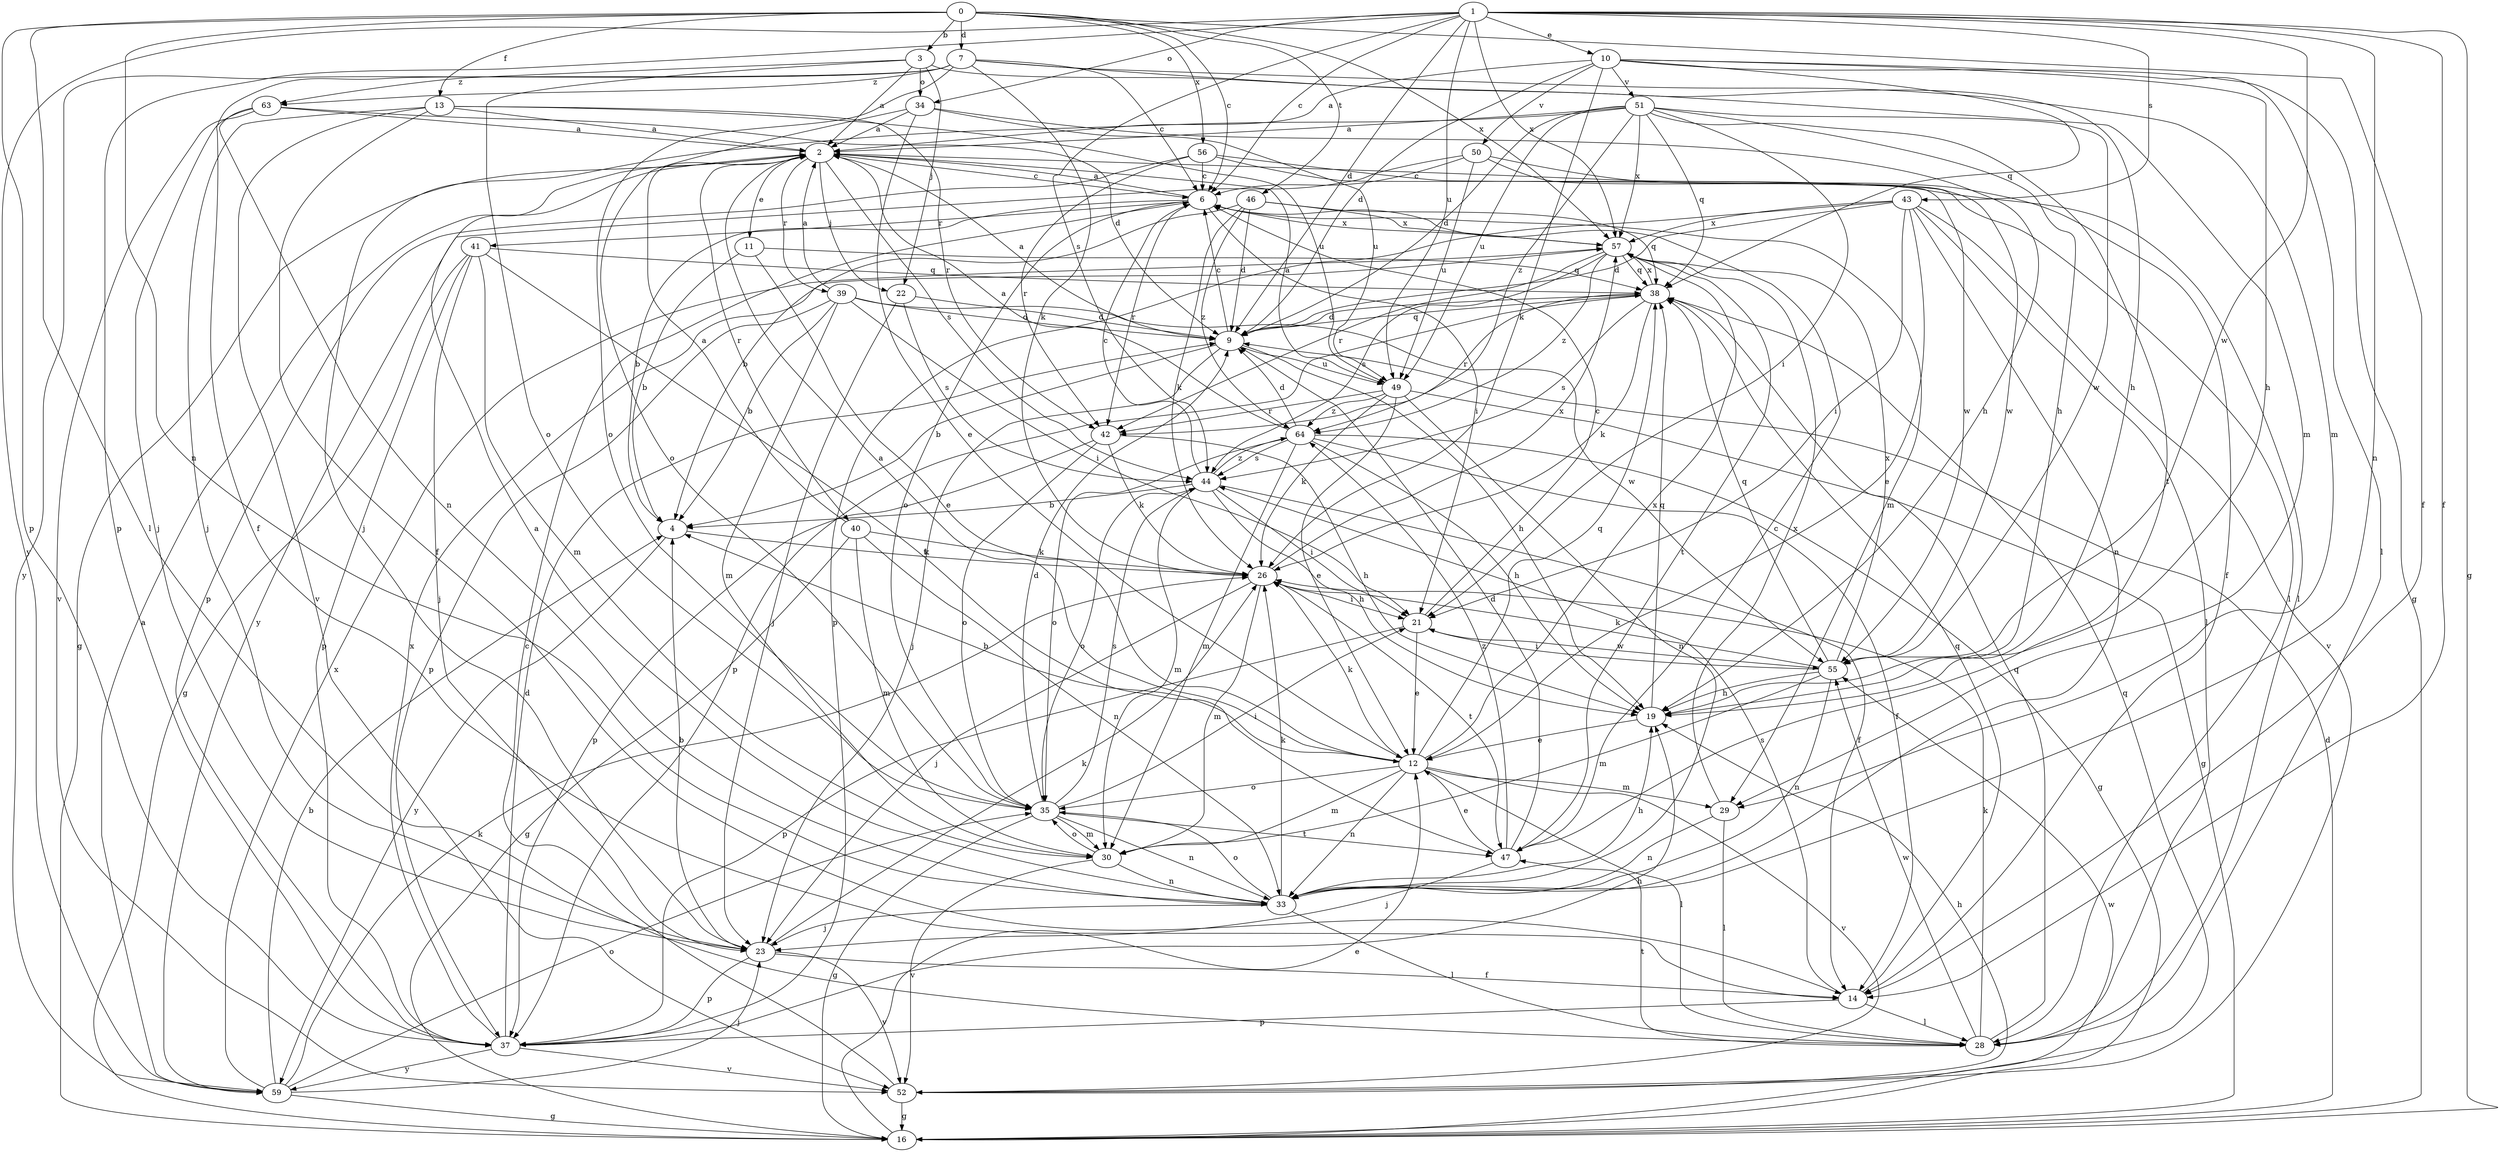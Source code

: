 strict digraph  {
0;
1;
2;
3;
4;
6;
7;
9;
10;
11;
12;
13;
14;
16;
19;
21;
22;
23;
26;
28;
29;
30;
33;
34;
35;
37;
38;
39;
40;
41;
42;
43;
44;
46;
47;
49;
50;
51;
52;
55;
56;
57;
59;
63;
64;
0 -> 3  [label=b];
0 -> 6  [label=c];
0 -> 7  [label=d];
0 -> 13  [label=f];
0 -> 14  [label=f];
0 -> 28  [label=l];
0 -> 33  [label=n];
0 -> 37  [label=p];
0 -> 46  [label=t];
0 -> 56  [label=x];
0 -> 57  [label=x];
1 -> 6  [label=c];
1 -> 9  [label=d];
1 -> 10  [label=e];
1 -> 14  [label=f];
1 -> 16  [label=g];
1 -> 33  [label=n];
1 -> 34  [label=o];
1 -> 37  [label=p];
1 -> 43  [label=s];
1 -> 44  [label=s];
1 -> 49  [label=u];
1 -> 55  [label=w];
1 -> 57  [label=x];
1 -> 59  [label=y];
2 -> 6  [label=c];
2 -> 11  [label=e];
2 -> 16  [label=g];
2 -> 22  [label=j];
2 -> 28  [label=l];
2 -> 39  [label=r];
2 -> 40  [label=r];
2 -> 44  [label=s];
3 -> 2  [label=a];
3 -> 22  [label=j];
3 -> 29  [label=m];
3 -> 34  [label=o];
3 -> 35  [label=o];
3 -> 63  [label=z];
4 -> 26  [label=k];
4 -> 59  [label=y];
6 -> 2  [label=a];
6 -> 4  [label=b];
6 -> 21  [label=i];
6 -> 29  [label=m];
6 -> 35  [label=o];
6 -> 41  [label=r];
6 -> 42  [label=r];
6 -> 57  [label=x];
7 -> 6  [label=c];
7 -> 14  [label=f];
7 -> 19  [label=h];
7 -> 26  [label=k];
7 -> 29  [label=m];
7 -> 35  [label=o];
7 -> 59  [label=y];
7 -> 63  [label=z];
9 -> 2  [label=a];
9 -> 4  [label=b];
9 -> 6  [label=c];
9 -> 19  [label=h];
9 -> 23  [label=j];
9 -> 38  [label=q];
9 -> 49  [label=u];
10 -> 2  [label=a];
10 -> 9  [label=d];
10 -> 16  [label=g];
10 -> 19  [label=h];
10 -> 26  [label=k];
10 -> 28  [label=l];
10 -> 38  [label=q];
10 -> 50  [label=v];
10 -> 51  [label=v];
11 -> 4  [label=b];
11 -> 12  [label=e];
11 -> 38  [label=q];
12 -> 2  [label=a];
12 -> 4  [label=b];
12 -> 26  [label=k];
12 -> 28  [label=l];
12 -> 29  [label=m];
12 -> 30  [label=m];
12 -> 33  [label=n];
12 -> 35  [label=o];
12 -> 38  [label=q];
12 -> 52  [label=v];
12 -> 57  [label=x];
13 -> 2  [label=a];
13 -> 14  [label=f];
13 -> 23  [label=j];
13 -> 42  [label=r];
13 -> 49  [label=u];
13 -> 52  [label=v];
14 -> 28  [label=l];
14 -> 37  [label=p];
14 -> 38  [label=q];
14 -> 44  [label=s];
16 -> 9  [label=d];
16 -> 12  [label=e];
16 -> 55  [label=w];
19 -> 12  [label=e];
19 -> 38  [label=q];
21 -> 6  [label=c];
21 -> 12  [label=e];
21 -> 37  [label=p];
21 -> 55  [label=w];
22 -> 9  [label=d];
22 -> 23  [label=j];
22 -> 44  [label=s];
23 -> 4  [label=b];
23 -> 14  [label=f];
23 -> 26  [label=k];
23 -> 37  [label=p];
23 -> 52  [label=v];
26 -> 21  [label=i];
26 -> 23  [label=j];
26 -> 30  [label=m];
26 -> 47  [label=t];
26 -> 57  [label=x];
28 -> 26  [label=k];
28 -> 38  [label=q];
28 -> 47  [label=t];
28 -> 55  [label=w];
29 -> 28  [label=l];
29 -> 33  [label=n];
29 -> 57  [label=x];
30 -> 33  [label=n];
30 -> 35  [label=o];
30 -> 52  [label=v];
33 -> 2  [label=a];
33 -> 19  [label=h];
33 -> 23  [label=j];
33 -> 26  [label=k];
33 -> 28  [label=l];
33 -> 35  [label=o];
34 -> 2  [label=a];
34 -> 12  [label=e];
34 -> 19  [label=h];
34 -> 35  [label=o];
34 -> 49  [label=u];
35 -> 9  [label=d];
35 -> 16  [label=g];
35 -> 21  [label=i];
35 -> 30  [label=m];
35 -> 33  [label=n];
35 -> 44  [label=s];
35 -> 47  [label=t];
37 -> 9  [label=d];
37 -> 19  [label=h];
37 -> 52  [label=v];
37 -> 57  [label=x];
37 -> 59  [label=y];
38 -> 9  [label=d];
38 -> 26  [label=k];
38 -> 37  [label=p];
38 -> 42  [label=r];
38 -> 44  [label=s];
38 -> 57  [label=x];
39 -> 2  [label=a];
39 -> 4  [label=b];
39 -> 9  [label=d];
39 -> 21  [label=i];
39 -> 30  [label=m];
39 -> 37  [label=p];
39 -> 55  [label=w];
40 -> 2  [label=a];
40 -> 16  [label=g];
40 -> 26  [label=k];
40 -> 30  [label=m];
40 -> 33  [label=n];
41 -> 16  [label=g];
41 -> 23  [label=j];
41 -> 30  [label=m];
41 -> 37  [label=p];
41 -> 38  [label=q];
41 -> 47  [label=t];
42 -> 19  [label=h];
42 -> 26  [label=k];
42 -> 35  [label=o];
42 -> 37  [label=p];
43 -> 9  [label=d];
43 -> 12  [label=e];
43 -> 21  [label=i];
43 -> 28  [label=l];
43 -> 33  [label=n];
43 -> 37  [label=p];
43 -> 52  [label=v];
43 -> 57  [label=x];
44 -> 4  [label=b];
44 -> 6  [label=c];
44 -> 14  [label=f];
44 -> 19  [label=h];
44 -> 21  [label=i];
44 -> 30  [label=m];
44 -> 35  [label=o];
44 -> 64  [label=z];
46 -> 4  [label=b];
46 -> 9  [label=d];
46 -> 26  [label=k];
46 -> 38  [label=q];
46 -> 57  [label=x];
46 -> 64  [label=z];
47 -> 6  [label=c];
47 -> 9  [label=d];
47 -> 12  [label=e];
47 -> 23  [label=j];
47 -> 64  [label=z];
49 -> 2  [label=a];
49 -> 12  [label=e];
49 -> 16  [label=g];
49 -> 26  [label=k];
49 -> 33  [label=n];
49 -> 42  [label=r];
49 -> 64  [label=z];
50 -> 6  [label=c];
50 -> 14  [label=f];
50 -> 49  [label=u];
50 -> 55  [label=w];
50 -> 59  [label=y];
51 -> 2  [label=a];
51 -> 9  [label=d];
51 -> 19  [label=h];
51 -> 21  [label=i];
51 -> 23  [label=j];
51 -> 38  [label=q];
51 -> 47  [label=t];
51 -> 49  [label=u];
51 -> 55  [label=w];
51 -> 57  [label=x];
51 -> 64  [label=z];
52 -> 6  [label=c];
52 -> 16  [label=g];
52 -> 19  [label=h];
52 -> 38  [label=q];
55 -> 19  [label=h];
55 -> 21  [label=i];
55 -> 26  [label=k];
55 -> 30  [label=m];
55 -> 33  [label=n];
55 -> 38  [label=q];
55 -> 57  [label=x];
56 -> 6  [label=c];
56 -> 28  [label=l];
56 -> 37  [label=p];
56 -> 42  [label=r];
56 -> 55  [label=w];
57 -> 38  [label=q];
57 -> 42  [label=r];
57 -> 44  [label=s];
57 -> 47  [label=t];
57 -> 64  [label=z];
59 -> 2  [label=a];
59 -> 4  [label=b];
59 -> 16  [label=g];
59 -> 23  [label=j];
59 -> 26  [label=k];
59 -> 35  [label=o];
59 -> 57  [label=x];
63 -> 2  [label=a];
63 -> 9  [label=d];
63 -> 23  [label=j];
63 -> 33  [label=n];
63 -> 52  [label=v];
64 -> 2  [label=a];
64 -> 9  [label=d];
64 -> 14  [label=f];
64 -> 16  [label=g];
64 -> 19  [label=h];
64 -> 30  [label=m];
64 -> 35  [label=o];
64 -> 44  [label=s];
}
